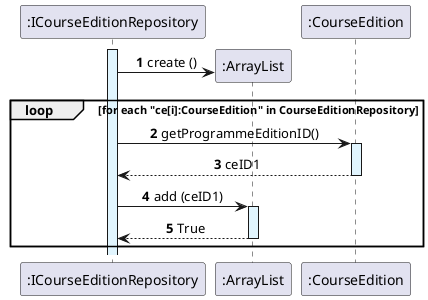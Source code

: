 @startuml
skinparam {
  ActivityPadding 2
  ActivityMargin 2
  BoxPadding 2
}
skinparam defaultTextAlignment center

autonumber

participant ":ICourseEditionRepository" as CourseEditionRepository
activate CourseEditionRepository #E1F5FE
create ":ArrayList"
CourseEditionRepository -> ":ArrayList": create ()
loop for each "ce[i]:CourseEdition" in CourseEditionRepository
participant ":CourseEdition" as CourseEdition
CourseEditionRepository -> CourseEdition :  getProgrammeEditionID()
activate CourseEdition #E1F5FE
CourseEdition --> CourseEditionRepository : ceID1
deactivate CourseEdition
CourseEditionRepository -> ":ArrayList" :  add (ceID1)
activate ":ArrayList" #E1F5FE
":ArrayList" --> CourseEditionRepository: True
deactivate ":ArrayList"
end
@enduml